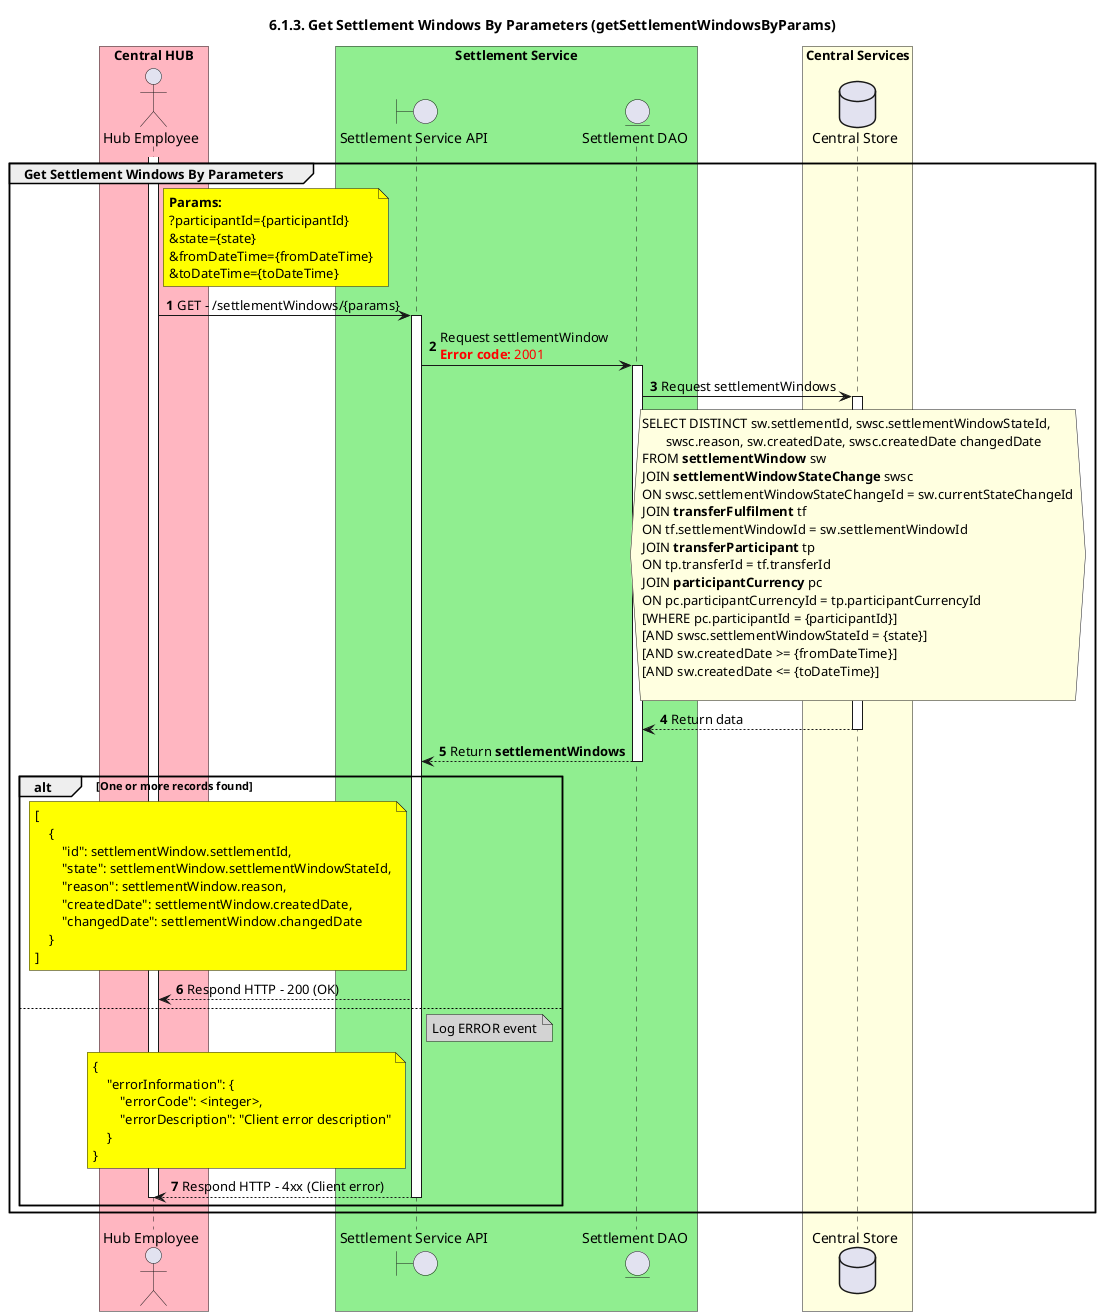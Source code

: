 @startuml
' declate title
title 6.1.3. Get Settlement Windows By Parameters (getSettlementWindowsByParams)

autonumber

' declare actors

actor "Hub Employee" as OPERATOR
boundary "Settlement Service API" as SSAPI
entity "Settlement DAO" as SETTLE_DAO
database "Central Store" as DB

box "Central HUB" #lightpink
    participant OPERATOR
end box

box "Settlement Service" #lightgreen
    participant SSAPI
    participant SETTLE_DAO
end box

box "Central Services" #lightyellow
    participant DB
end box

' start flow

group Get Settlement Windows By Parameters
    activate OPERATOR
    note right of OPERATOR #yellow
        **Params:**
        ?participantId={participantId}
        &state={state}
        &fromDateTime={fromDateTime}
        &toDateTime={toDateTime}
    end note
    OPERATOR -> SSAPI: GET - /settlementWindows/{params}
    activate SSAPI
    SSAPI -> SETTLE_DAO: Request settlementWindow\n<color #FF0000><b>Error code:</b> 2001</color>
    activate SETTLE_DAO
    SETTLE_DAO -> DB: Request settlementWindows
    activate DB
    hnote over DB #lightyellow
        SELECT DISTINCT sw.settlementId, swsc.settlementWindowStateId,
               swsc.reason, sw.createdDate, swsc.createdDate changedDate
        FROM **settlementWindow** sw
        JOIN **settlementWindowStateChange** swsc
        ON swsc.settlementWindowStateChangeId = sw.currentStateChangeId
        JOIN **transferFulfilment** tf
        ON tf.settlementWindowId = sw.settlementWindowId
        JOIN **transferParticipant** tp
        ON tp.transferId = tf.transferId
        JOIN **participantCurrency** pc
        ON pc.participantCurrencyId = tp.participantCurrencyId
        [WHERE pc.participantId = {participantId}]
        [AND swsc.settlementWindowStateId = {state}]
        [AND sw.createdDate >= {fromDateTime}]
        [AND sw.createdDate <= {toDateTime}]

    end hnote
    SETTLE_DAO <-- DB: Return data
    deactivate DB
    SSAPI <-- SETTLE_DAO: Return **settlementWindows**
    deactivate SETTLE_DAO
    alt One or more records found
        note left of SSAPI #yellow
            [
                {
                    "id": settlementWindow.settlementId,
                    "state": settlementWindow.settlementWindowStateId,
                    "reason": settlementWindow.reason,
                    "createdDate": settlementWindow.createdDate,
                    "changedDate": settlementWindow.changedDate
                }
            ]
        end note
        OPERATOR <-- SSAPI: Respond HTTP - 200 (OK)
    else 
        note right of SSAPI #lightgray
            Log ERROR event
        end note
        note left of SSAPI #yellow
            {
                "errorInformation": {
                    "errorCode": <integer>,
                    "errorDescription": "Client error description"
                }
            }
        end note
        OPERATOR <-- SSAPI: Respond HTTP - 4xx (Client error)
        deactivate SSAPI
    deactivate OPERATOR
    end
end
@enduml
